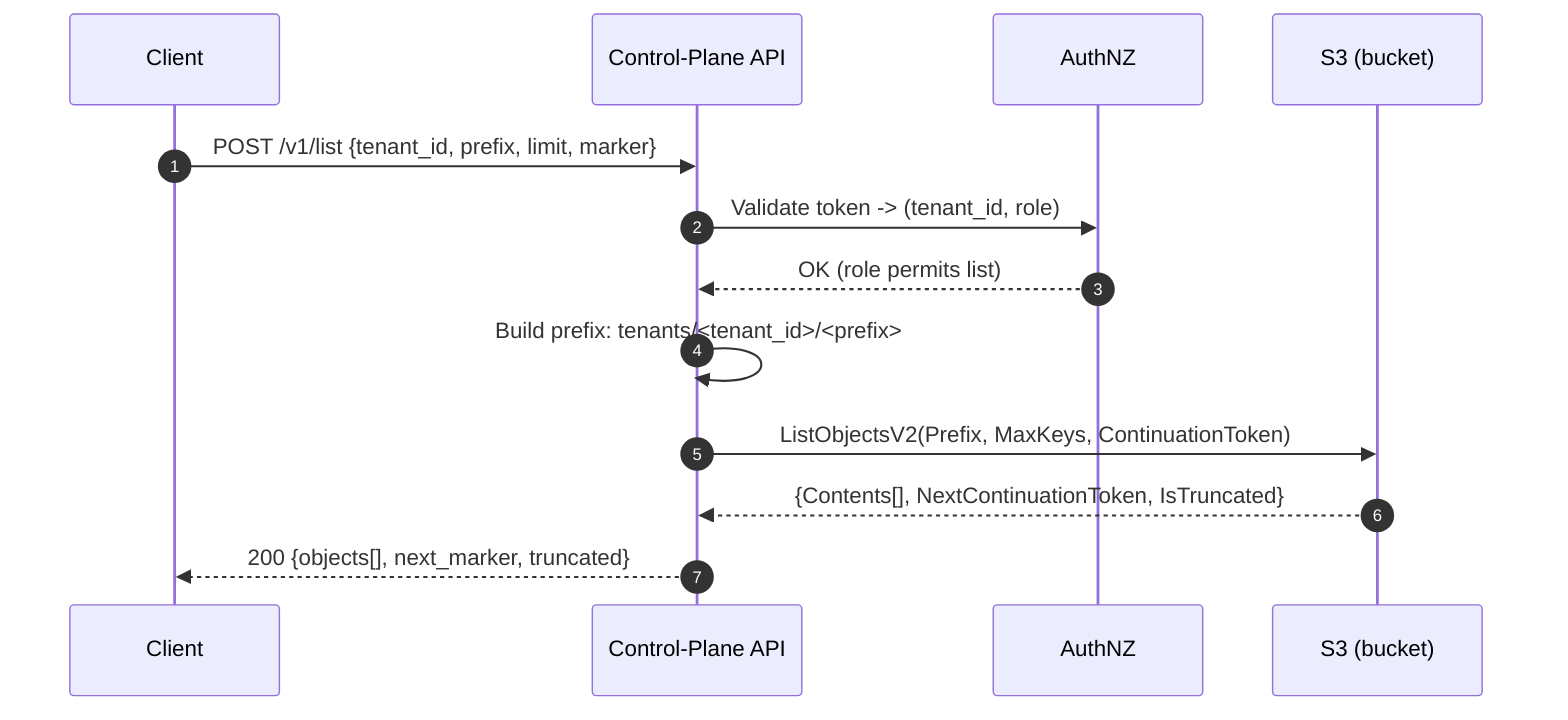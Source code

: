 sequenceDiagram
  autonumber
  participant Client
  participant API as Control-Plane API
  participant Auth as AuthNZ
  participant S3 as S3 (bucket)

  Client->>API: POST /v1/list {tenant_id, prefix, limit, marker}
  API->>Auth: Validate token -> (tenant_id, role)
  Auth-->>API: OK (role permits list)
  API->>API: Build prefix: tenants/<tenant_id>/<prefix>
  API->>S3: ListObjectsV2(Prefix, MaxKeys, ContinuationToken)
  S3-->>API: {Contents[], NextContinuationToken, IsTruncated}
  API-->>Client: 200 {objects[], next_marker, truncated}